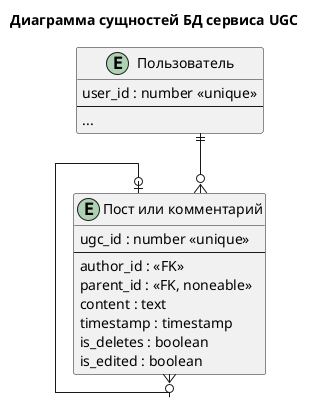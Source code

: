 @startuml erd-ugc

skinparam linetype ortho

title
    Диаграмма сущностей БД сервиса UGC
end title

entity "Пользователь" as user {
    user_id : number <<unique>>
    --
    ...
}

entity "Пост или комментарий" as ugc {
    ugc_id : number <<unique>>
    --
    author_id : <<FK>>
    parent_id : <<FK, noneable>>
    content : text
    timestamp : timestamp
    is_deletes : boolean
    is_edited : boolean
}

user ||--o{ ugc
ugc |o--o{ ugc

@enduml
